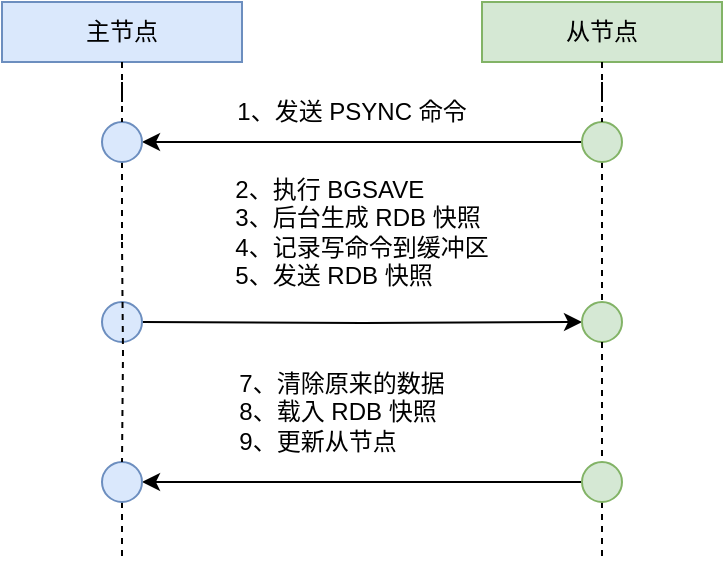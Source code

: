 <mxfile version="15.4.0" type="device"><diagram id="_9aeV8eX2ASf6Hf5BEMt" name="第 1 页"><mxGraphModel dx="1086" dy="846" grid="1" gridSize="10" guides="1" tooltips="1" connect="1" arrows="1" fold="1" page="1" pageScale="1" pageWidth="827" pageHeight="1169" math="0" shadow="0"><root><mxCell id="0"/><mxCell id="1" parent="0"/><mxCell id="5b35WvjiqQXbmv1IgOQa-3" style="edgeStyle=orthogonalEdgeStyle;rounded=0;orthogonalLoop=1;jettySize=auto;html=1;exitX=0.5;exitY=1;exitDx=0;exitDy=0;dashed=1;endArrow=none;endFill=0;startArrow=none;" edge="1" parent="1" source="5b35WvjiqQXbmv1IgOQa-15"><mxGeometry relative="1" as="geometry"><mxPoint x="180" y="360" as="targetPoint"/><mxPoint x="180" y="200" as="sourcePoint"/></mxGeometry></mxCell><mxCell id="5b35WvjiqQXbmv1IgOQa-1" value="主节点" style="rounded=0;whiteSpace=wrap;html=1;fillColor=#dae8fc;strokeColor=#6c8ebf;" vertex="1" parent="1"><mxGeometry x="120" y="80" width="120" height="30" as="geometry"/></mxCell><mxCell id="5b35WvjiqQXbmv1IgOQa-4" style="edgeStyle=orthogonalEdgeStyle;rounded=0;orthogonalLoop=1;jettySize=auto;html=1;exitX=0.5;exitY=1;exitDx=0;exitDy=0;endArrow=none;endFill=0;dashed=1;startArrow=none;" edge="1" parent="1" source="5b35WvjiqQXbmv1IgOQa-13"><mxGeometry relative="1" as="geometry"><mxPoint x="420" y="360" as="targetPoint"/></mxGeometry></mxCell><mxCell id="5b35WvjiqQXbmv1IgOQa-2" value="从节点" style="rounded=0;whiteSpace=wrap;html=1;fillColor=#d5e8d4;strokeColor=#82b366;" vertex="1" parent="1"><mxGeometry x="360" y="80" width="120" height="30" as="geometry"/></mxCell><mxCell id="5b35WvjiqQXbmv1IgOQa-10" style="edgeStyle=orthogonalEdgeStyle;rounded=0;orthogonalLoop=1;jettySize=auto;html=1;exitX=1;exitY=0.5;exitDx=0;exitDy=0;entryX=0;entryY=0.5;entryDx=0;entryDy=0;endArrow=classic;endFill=1;" edge="1" parent="1" target="5b35WvjiqQXbmv1IgOQa-7"><mxGeometry relative="1" as="geometry"><mxPoint x="190" y="240" as="sourcePoint"/></mxGeometry></mxCell><mxCell id="5b35WvjiqQXbmv1IgOQa-6" value="" style="edgeStyle=orthogonalEdgeStyle;rounded=0;orthogonalLoop=1;jettySize=auto;html=1;exitX=0.5;exitY=1;exitDx=0;exitDy=0;dashed=1;endArrow=none;endFill=0;startArrow=none;" edge="1" parent="1" source="5b35WvjiqQXbmv1IgOQa-21"><mxGeometry relative="1" as="geometry"><mxPoint x="180" y="200" as="targetPoint"/><mxPoint x="180" y="150" as="sourcePoint"/></mxGeometry></mxCell><mxCell id="5b35WvjiqQXbmv1IgOQa-7" value="" style="ellipse;whiteSpace=wrap;html=1;aspect=fixed;fillColor=#d5e8d4;strokeColor=#82b366;" vertex="1" parent="1"><mxGeometry x="410" y="230" width="20" height="20" as="geometry"/></mxCell><mxCell id="5b35WvjiqQXbmv1IgOQa-8" value="" style="edgeStyle=orthogonalEdgeStyle;rounded=0;orthogonalLoop=1;jettySize=auto;html=1;exitX=0.5;exitY=1;exitDx=0;exitDy=0;endArrow=none;endFill=0;dashed=1;startArrow=none;" edge="1" parent="1" source="5b35WvjiqQXbmv1IgOQa-19" target="5b35WvjiqQXbmv1IgOQa-7"><mxGeometry relative="1" as="geometry"><mxPoint x="420" y="520" as="targetPoint"/><mxPoint x="420" y="150" as="sourcePoint"/></mxGeometry></mxCell><mxCell id="5b35WvjiqQXbmv1IgOQa-11" value="&lt;div style=&quot;text-align: left&quot;&gt;&lt;span&gt;2、执行 BGSAVE&lt;/span&gt;&lt;/div&gt;&lt;div style=&quot;text-align: left&quot;&gt;&lt;span&gt;3、后台生成 RDB&amp;nbsp;快照&lt;/span&gt;&lt;/div&gt;&lt;div style=&quot;text-align: left&quot;&gt;&lt;span&gt;4、记录写命令到缓冲区&lt;/span&gt;&lt;/div&gt;&lt;div style=&quot;text-align: left&quot;&gt;&lt;span&gt;5、发送 RDB&amp;nbsp;快照&lt;/span&gt;&lt;/div&gt;" style="text;html=1;strokeColor=none;fillColor=none;align=center;verticalAlign=middle;whiteSpace=wrap;rounded=0;" vertex="1" parent="1"><mxGeometry x="200" y="180" width="200" height="30" as="geometry"/></mxCell><mxCell id="5b35WvjiqQXbmv1IgOQa-12" value="" style="ellipse;whiteSpace=wrap;html=1;aspect=fixed;fillColor=#dae8fc;strokeColor=#6c8ebf;" vertex="1" parent="1"><mxGeometry x="170" y="230" width="20" height="20" as="geometry"/></mxCell><mxCell id="5b35WvjiqQXbmv1IgOQa-17" style="edgeStyle=orthogonalEdgeStyle;rounded=0;orthogonalLoop=1;jettySize=auto;html=1;exitX=0;exitY=0.5;exitDx=0;exitDy=0;entryX=1;entryY=0.5;entryDx=0;entryDy=0;endArrow=classic;endFill=1;" edge="1" parent="1" source="5b35WvjiqQXbmv1IgOQa-13" target="5b35WvjiqQXbmv1IgOQa-15"><mxGeometry relative="1" as="geometry"/></mxCell><mxCell id="5b35WvjiqQXbmv1IgOQa-13" value="" style="ellipse;whiteSpace=wrap;html=1;aspect=fixed;fillColor=#d5e8d4;strokeColor=#82b366;" vertex="1" parent="1"><mxGeometry x="410" y="310" width="20" height="20" as="geometry"/></mxCell><mxCell id="5b35WvjiqQXbmv1IgOQa-14" value="" style="edgeStyle=orthogonalEdgeStyle;rounded=0;orthogonalLoop=1;jettySize=auto;html=1;exitX=0.5;exitY=1;exitDx=0;exitDy=0;endArrow=none;endFill=0;dashed=1;startArrow=none;" edge="1" parent="1" source="5b35WvjiqQXbmv1IgOQa-7" target="5b35WvjiqQXbmv1IgOQa-13"><mxGeometry relative="1" as="geometry"><mxPoint x="420" y="520" as="targetPoint"/><mxPoint x="420" y="250" as="sourcePoint"/></mxGeometry></mxCell><mxCell id="5b35WvjiqQXbmv1IgOQa-15" value="" style="ellipse;whiteSpace=wrap;html=1;aspect=fixed;fillColor=#dae8fc;strokeColor=#6c8ebf;" vertex="1" parent="1"><mxGeometry x="170" y="310" width="20" height="20" as="geometry"/></mxCell><mxCell id="5b35WvjiqQXbmv1IgOQa-16" value="" style="edgeStyle=orthogonalEdgeStyle;rounded=0;orthogonalLoop=1;jettySize=auto;html=1;exitX=0.5;exitY=1;exitDx=0;exitDy=0;dashed=1;endArrow=none;endFill=0;startArrow=none;" edge="1" parent="1" target="5b35WvjiqQXbmv1IgOQa-15"><mxGeometry relative="1" as="geometry"><mxPoint x="180" y="520" as="targetPoint"/><mxPoint x="180" y="200" as="sourcePoint"/></mxGeometry></mxCell><mxCell id="5b35WvjiqQXbmv1IgOQa-18" value="&lt;div style=&quot;text-align: left&quot;&gt;7、清除原来的数据&lt;/div&gt;&lt;div style=&quot;text-align: left&quot;&gt;8、载入 RDB&amp;nbsp;快照&lt;/div&gt;&lt;div style=&quot;text-align: left&quot;&gt;9、更新从节点&lt;/div&gt;" style="text;html=1;strokeColor=none;fillColor=none;align=center;verticalAlign=middle;whiteSpace=wrap;rounded=0;" vertex="1" parent="1"><mxGeometry x="190" y="270" width="200" height="30" as="geometry"/></mxCell><mxCell id="5b35WvjiqQXbmv1IgOQa-23" style="edgeStyle=orthogonalEdgeStyle;rounded=0;orthogonalLoop=1;jettySize=auto;html=1;exitX=0;exitY=0.5;exitDx=0;exitDy=0;entryX=1;entryY=0.5;entryDx=0;entryDy=0;endArrow=classic;endFill=1;" edge="1" parent="1" source="5b35WvjiqQXbmv1IgOQa-19" target="5b35WvjiqQXbmv1IgOQa-21"><mxGeometry relative="1" as="geometry"/></mxCell><mxCell id="5b35WvjiqQXbmv1IgOQa-19" value="" style="ellipse;whiteSpace=wrap;html=1;aspect=fixed;fillColor=#d5e8d4;strokeColor=#82b366;" vertex="1" parent="1"><mxGeometry x="410" y="140" width="20" height="20" as="geometry"/></mxCell><mxCell id="5b35WvjiqQXbmv1IgOQa-20" value="" style="edgeStyle=orthogonalEdgeStyle;rounded=0;orthogonalLoop=1;jettySize=auto;html=1;exitX=0.5;exitY=1;exitDx=0;exitDy=0;endArrow=none;endFill=0;dashed=1;" edge="1" parent="1" source="5b35WvjiqQXbmv1IgOQa-2" target="5b35WvjiqQXbmv1IgOQa-19"><mxGeometry relative="1" as="geometry"><mxPoint x="420" y="230" as="targetPoint"/><mxPoint x="420" y="110" as="sourcePoint"/></mxGeometry></mxCell><mxCell id="5b35WvjiqQXbmv1IgOQa-21" value="" style="ellipse;whiteSpace=wrap;html=1;aspect=fixed;fillColor=#dae8fc;strokeColor=#6c8ebf;" vertex="1" parent="1"><mxGeometry x="170" y="140" width="20" height="20" as="geometry"/></mxCell><mxCell id="5b35WvjiqQXbmv1IgOQa-22" value="" style="edgeStyle=orthogonalEdgeStyle;rounded=0;orthogonalLoop=1;jettySize=auto;html=1;exitX=0.5;exitY=1;exitDx=0;exitDy=0;dashed=1;endArrow=none;endFill=0;" edge="1" parent="1" source="5b35WvjiqQXbmv1IgOQa-1" target="5b35WvjiqQXbmv1IgOQa-21"><mxGeometry relative="1" as="geometry"><mxPoint x="180" y="200" as="targetPoint"/><mxPoint x="180" y="110" as="sourcePoint"/></mxGeometry></mxCell><mxCell id="5b35WvjiqQXbmv1IgOQa-24" value="&lt;div style=&quot;text-align: left&quot;&gt;1、发送 PSYNC 命令&lt;/div&gt;" style="text;html=1;strokeColor=none;fillColor=none;align=center;verticalAlign=middle;whiteSpace=wrap;rounded=0;" vertex="1" parent="1"><mxGeometry x="200" y="120" width="190" height="30" as="geometry"/></mxCell></root></mxGraphModel></diagram></mxfile>